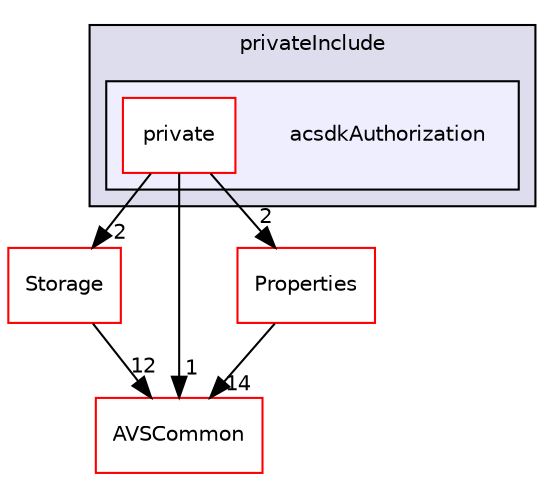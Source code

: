digraph "/workplace/avs-device-sdk/core/Authorization/acsdkAuthorization/privateInclude/acsdkAuthorization" {
  compound=true
  node [ fontsize="10", fontname="Helvetica"];
  edge [ labelfontsize="10", labelfontname="Helvetica"];
  subgraph clusterdir_28a81a68eaf6073d1607ed4c38aa19d7 {
    graph [ bgcolor="#ddddee", pencolor="black", label="privateInclude" fontname="Helvetica", fontsize="10", URL="dir_28a81a68eaf6073d1607ed4c38aa19d7.html"]
  subgraph clusterdir_a6f0e6d9b6194b627bd3d47955fb1590 {
    graph [ bgcolor="#eeeeff", pencolor="black", label="" URL="dir_a6f0e6d9b6194b627bd3d47955fb1590.html"];
    dir_a6f0e6d9b6194b627bd3d47955fb1590 [shape=plaintext label="acsdkAuthorization"];
    dir_0422703349ba381e54a7766353be8d71 [shape=box label="private" color="red" fillcolor="white" style="filled" URL="dir_0422703349ba381e54a7766353be8d71.html"];
  }
  }
  dir_d29c5f5a2915d6c5388c9daae4f109c7 [shape=box label="Storage" fillcolor="white" style="filled" color="red" URL="dir_d29c5f5a2915d6c5388c9daae4f109c7.html"];
  dir_13e65effb2bde530b17b3d5eefcd0266 [shape=box label="AVSCommon" fillcolor="white" style="filled" color="red" URL="dir_13e65effb2bde530b17b3d5eefcd0266.html"];
  dir_72f2367c10fd2c46da13e851c6b1e25f [shape=box label="Properties" fillcolor="white" style="filled" color="red" URL="dir_72f2367c10fd2c46da13e851c6b1e25f.html"];
  dir_d29c5f5a2915d6c5388c9daae4f109c7->dir_13e65effb2bde530b17b3d5eefcd0266 [headlabel="12", labeldistance=1.5 headhref="dir_000793_000017.html"];
  dir_72f2367c10fd2c46da13e851c6b1e25f->dir_13e65effb2bde530b17b3d5eefcd0266 [headlabel="14", labeldistance=1.5 headhref="dir_000591_000017.html"];
  dir_0422703349ba381e54a7766353be8d71->dir_d29c5f5a2915d6c5388c9daae4f109c7 [headlabel="2", labeldistance=1.5 headhref="dir_000581_000793.html"];
  dir_0422703349ba381e54a7766353be8d71->dir_13e65effb2bde530b17b3d5eefcd0266 [headlabel="1", labeldistance=1.5 headhref="dir_000581_000017.html"];
  dir_0422703349ba381e54a7766353be8d71->dir_72f2367c10fd2c46da13e851c6b1e25f [headlabel="2", labeldistance=1.5 headhref="dir_000581_000591.html"];
}
